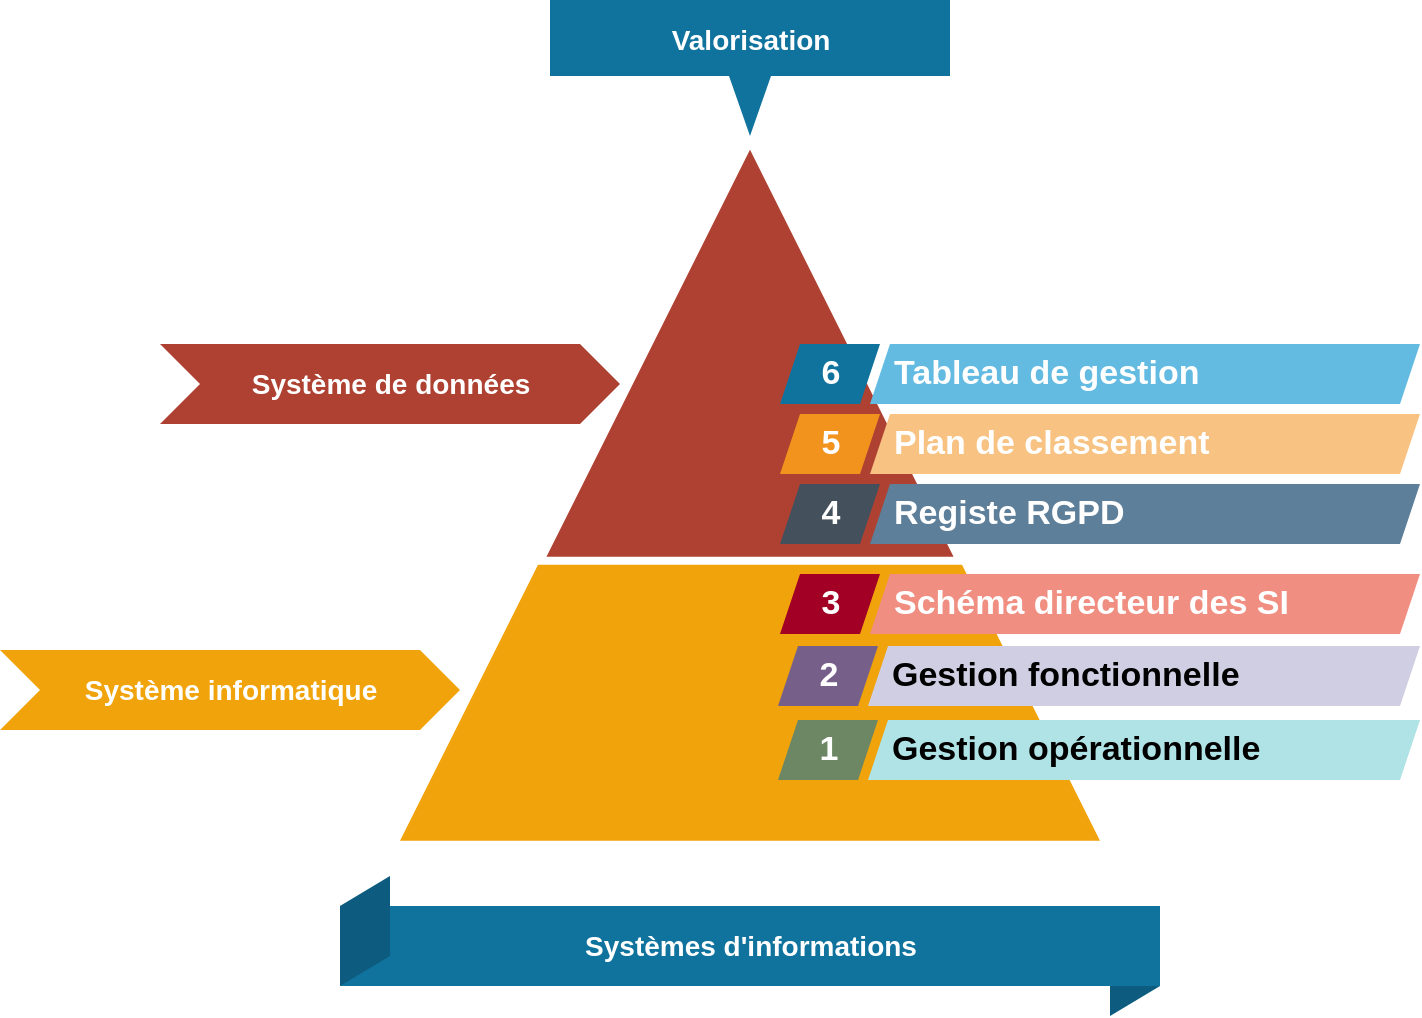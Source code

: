 <mxfile version="10.5.8" type="device"><diagram id="veMIp9dN9kBcPy3yxj7r" name="Page-1"><mxGraphModel dx="1010" dy="631" grid="1" gridSize="10" guides="1" tooltips="1" connect="1" arrows="1" fold="1" page="1" pageScale="1" pageWidth="1169" pageHeight="827" math="0" shadow="0"><root><mxCell id="0"/><mxCell id="1" parent="0"/><mxCell id="dkLdVZiLvBmiD4DNQMYW-1" value="" style="triangle;direction=north;strokeWidth=4;html=1;fillColor=#f0a30a;strokeColor=none;shadow=0;fontSize=10;fontColor=#ffffff;align=center;fontStyle=0;whiteSpace=wrap;spacing=10;" vertex="1" parent="1"><mxGeometry x="370" y="122.4" width="350" height="350" as="geometry"/></mxCell><mxCell id="dkLdVZiLvBmiD4DNQMYW-3" value="" style="triangle;direction=north;strokeWidth=4;html=1;fillColor=#AE4132;strokeColor=#ffffff;shadow=0;fontSize=10;fontColor=#FFFFFF;align=center;fontStyle=0;whiteSpace=wrap;spacing=10;" vertex="1" parent="1"><mxGeometry x="440" y="122.4" width="210" height="210" as="geometry"/></mxCell><mxCell id="dkLdVZiLvBmiD4DNQMYW-5" value="6" style="shape=mxgraph.infographic.parallelogram;dx=5;html=1;fillColor=#10739E;strokeColor=none;shadow=0;fontSize=17;fontColor=#FFFFFF;align=center;fontStyle=1;" vertex="1" parent="1"><mxGeometry x="560" y="224" width="50" height="30" as="geometry"/></mxCell><mxCell id="dkLdVZiLvBmiD4DNQMYW-6" value="Tableau de gestion" style="shape=mxgraph.infographic.parallelogram;dx=5;;html=1;fillColor=#64BBE2;strokeColor=none;shadow=0;fontSize=17;fontColor=#FFFFFF;align=left;spacingLeft=10;fontStyle=1;" vertex="1" parent="1"><mxGeometry x="605" y="224" width="275" height="30" as="geometry"/></mxCell><mxCell id="dkLdVZiLvBmiD4DNQMYW-7" value="5" style="shape=mxgraph.infographic.parallelogram;dx=5;html=1;fillColor=#F2931E;strokeColor=none;shadow=0;fontSize=17;fontColor=#FFFFFF;align=center;fontStyle=1;" vertex="1" parent="1"><mxGeometry x="560" y="259" width="50" height="30" as="geometry"/></mxCell><mxCell id="dkLdVZiLvBmiD4DNQMYW-8" value="Plan de classement" style="shape=mxgraph.infographic.parallelogram;dx=5;;html=1;fillColor=#F8C382;strokeColor=none;shadow=0;fontSize=17;fontColor=#FFFFFF;align=left;spacingLeft=10;fontStyle=1;" vertex="1" parent="1"><mxGeometry x="605" y="259" width="275" height="30" as="geometry"/></mxCell><mxCell id="dkLdVZiLvBmiD4DNQMYW-9" value="4" style="shape=mxgraph.infographic.parallelogram;dx=5;html=1;fillColor=#44505C;strokeColor=none;shadow=0;fontSize=17;fontColor=#ffffff;align=center;fontStyle=1;" vertex="1" parent="1"><mxGeometry x="560" y="294" width="50" height="30" as="geometry"/></mxCell><mxCell id="dkLdVZiLvBmiD4DNQMYW-10" value="Registe RGPD" style="shape=mxgraph.infographic.parallelogram;dx=5;;html=1;fillColor=#5D7F99;strokeColor=none;shadow=0;fontSize=17;fontColor=#FFFFFF;align=left;spacingLeft=10;fontStyle=1;" vertex="1" parent="1"><mxGeometry x="605" y="294" width="275" height="30" as="geometry"/></mxCell><mxCell id="dkLdVZiLvBmiD4DNQMYW-11" value="3" style="shape=mxgraph.infographic.parallelogram;dx=5;html=1;fillColor=#a20025;strokeColor=none;shadow=0;fontSize=17;fontColor=#ffffff;align=center;fontStyle=1;" vertex="1" parent="1"><mxGeometry x="560" y="339" width="50" height="30" as="geometry"/></mxCell><mxCell id="dkLdVZiLvBmiD4DNQMYW-12" value="Schéma directeur des SI&lt;br&gt;" style="shape=mxgraph.infographic.parallelogram;dx=5;;html=1;fillColor=#F08E81;strokeColor=none;shadow=0;fontSize=17;fontColor=#FFFFFF;align=left;spacingLeft=10;fontStyle=1;" vertex="1" parent="1"><mxGeometry x="605" y="339" width="275" height="30" as="geometry"/></mxCell><mxCell id="dkLdVZiLvBmiD4DNQMYW-15" value="Valorisation" style="html=1;shape=mxgraph.infographic.barCallout;dx=100;dy=30;fillColor=#10739E;strokeColor=none;align=center;verticalAlign=top;fontColor=#ffffff;fontSize=14;fontStyle=1;shadow=0;spacingTop=5;" vertex="1" parent="1"><mxGeometry x="445" y="52" width="200" height="68" as="geometry"/></mxCell><mxCell id="dkLdVZiLvBmiD4DNQMYW-20" value="Système informatique" style="html=1;shape=mxgraph.infographic.ribbonSimple;notch1=20;notch2=20;fillColor=#f0a30a;strokeColor=none;align=center;verticalAlign=middle;fontColor=#ffffff;fontSize=14;fontStyle=1;" vertex="1" parent="1"><mxGeometry x="170" y="377" width="230" height="40" as="geometry"/></mxCell><mxCell id="dkLdVZiLvBmiD4DNQMYW-21" value="Systèmes d'informations" style="html=1;shape=mxgraph.infographic.ribbonDoubleFolded;dx=25;dy=15;fillColor=#10739E;strokeColor=none;align=center;verticalAlign=middle;fontColor=#ffffff;fontSize=14;fontStyle=1;" vertex="1" parent="1"><mxGeometry x="340" y="490" width="410" height="70" as="geometry"/></mxCell><mxCell id="dkLdVZiLvBmiD4DNQMYW-22" value="Système de données" style="html=1;shape=mxgraph.infographic.ribbonSimple;notch1=20;notch2=20;fillColor=#AE4132;strokeColor=none;align=center;verticalAlign=middle;fontColor=#ffffff;fontSize=14;fontStyle=1;" vertex="1" parent="1"><mxGeometry x="250" y="224" width="230" height="40" as="geometry"/></mxCell><mxCell id="dkLdVZiLvBmiD4DNQMYW-23" value="2" style="shape=mxgraph.infographic.parallelogram;dx=5;html=1;fillColor=#76608a;strokeColor=none;shadow=0;fontSize=17;fontColor=#ffffff;align=center;fontStyle=1;" vertex="1" parent="1"><mxGeometry x="559" y="375" width="50" height="30" as="geometry"/></mxCell><mxCell id="dkLdVZiLvBmiD4DNQMYW-24" value="Gestion fonctionnelle&lt;br&gt;" style="shape=mxgraph.infographic.parallelogram;dx=5;;html=1;fillColor=#d0cee2;strokeColor=none;shadow=0;fontSize=17;align=left;spacingLeft=10;fontStyle=1;" vertex="1" parent="1"><mxGeometry x="604" y="375" width="276" height="30" as="geometry"/></mxCell><mxCell id="dkLdVZiLvBmiD4DNQMYW-25" value="1" style="shape=mxgraph.infographic.parallelogram;dx=5;html=1;fillColor=#6d8764;strokeColor=none;shadow=0;fontSize=17;fontColor=#ffffff;align=center;fontStyle=1;" vertex="1" parent="1"><mxGeometry x="559" y="412" width="50" height="30" as="geometry"/></mxCell><mxCell id="dkLdVZiLvBmiD4DNQMYW-26" value="Gestion opérationnelle&lt;br&gt;" style="shape=mxgraph.infographic.parallelogram;dx=5;;html=1;fillColor=#b0e3e6;strokeColor=none;shadow=0;fontSize=17;align=left;spacingLeft=10;fontStyle=1;" vertex="1" parent="1"><mxGeometry x="604" y="412" width="276" height="30" as="geometry"/></mxCell></root></mxGraphModel></diagram></mxfile>